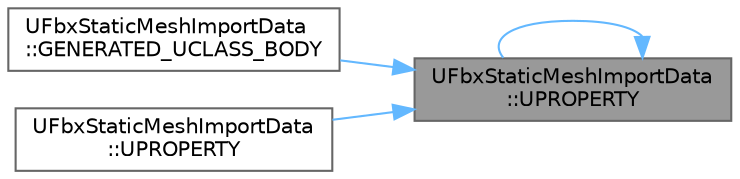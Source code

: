 digraph "UFbxStaticMeshImportData::UPROPERTY"
{
 // INTERACTIVE_SVG=YES
 // LATEX_PDF_SIZE
  bgcolor="transparent";
  edge [fontname=Helvetica,fontsize=10,labelfontname=Helvetica,labelfontsize=10];
  node [fontname=Helvetica,fontsize=10,shape=box,height=0.2,width=0.4];
  rankdir="RL";
  Node1 [id="Node000001",label="UFbxStaticMeshImportData\l::UPROPERTY",height=0.2,width=0.4,color="gray40", fillcolor="grey60", style="filled", fontcolor="black",tooltip="Specify how vertex colors should be imported."];
  Node1 -> Node2 [id="edge1_Node000001_Node000002",dir="back",color="steelblue1",style="solid",tooltip=" "];
  Node2 [id="Node000002",label="UFbxStaticMeshImportData\l::GENERATED_UCLASS_BODY",height=0.2,width=0.4,color="grey40", fillcolor="white", style="filled",URL="$d8/dbe/classUFbxStaticMeshImportData.html#acf267e40893dde79ab0f4536781854d8",tooltip="The LODGroup to associate with this mesh when it is imported."];
  Node1 -> Node1 [id="edge2_Node000001_Node000001",dir="back",color="steelblue1",style="solid",tooltip=" "];
  Node1 -> Node3 [id="edge3_Node000001_Node000003",dir="back",color="steelblue1",style="solid",tooltip=" "];
  Node3 [id="Node000003",label="UFbxStaticMeshImportData\l::UPROPERTY",height=0.2,width=0.4,color="grey40", fillcolor="white", style="filled",URL="$d8/dbe/classUFbxStaticMeshImportData.html#a4276d70d0276ae1d978c4f5f1653a63c",tooltip="Disabling this option will keep degenerate triangles found."];
}
